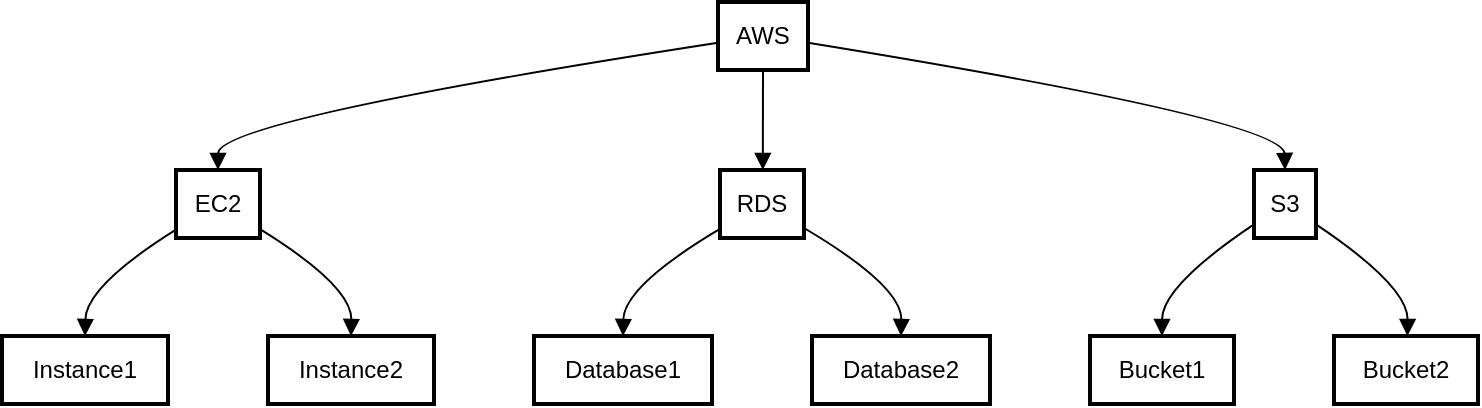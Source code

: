 <mxfile version="24.7.7">
  <diagram name="Page-1" id="-0_Cjz-bOHwQFYfh5il0">
    <mxGraphModel>
      <root>
        <mxCell id="0" />
        <mxCell id="1" parent="0" />
        <mxCell id="2" value="AWS" style="whiteSpace=wrap;strokeWidth=2;" vertex="1" parent="1">
          <mxGeometry x="358" width="45" height="34" as="geometry" />
        </mxCell>
        <mxCell id="3" value="EC2" style="whiteSpace=wrap;strokeWidth=2;" vertex="1" parent="1">
          <mxGeometry x="87" y="84" width="42" height="34" as="geometry" />
        </mxCell>
        <mxCell id="4" value="RDS" style="whiteSpace=wrap;strokeWidth=2;" vertex="1" parent="1">
          <mxGeometry x="359" y="84" width="42" height="34" as="geometry" />
        </mxCell>
        <mxCell id="5" value="S3" style="whiteSpace=wrap;strokeWidth=2;" vertex="1" parent="1">
          <mxGeometry x="626" y="84" width="31" height="34" as="geometry" />
        </mxCell>
        <mxCell id="6" value="Instance1" style="whiteSpace=wrap;strokeWidth=2;" vertex="1" parent="1">
          <mxGeometry y="167" width="83" height="34" as="geometry" />
        </mxCell>
        <mxCell id="7" value="Instance2" style="whiteSpace=wrap;strokeWidth=2;" vertex="1" parent="1">
          <mxGeometry x="133" y="167" width="83" height="34" as="geometry" />
        </mxCell>
        <mxCell id="8" value="Database1" style="whiteSpace=wrap;strokeWidth=2;" vertex="1" parent="1">
          <mxGeometry x="266" y="167" width="89" height="34" as="geometry" />
        </mxCell>
        <mxCell id="9" value="Database2" style="whiteSpace=wrap;strokeWidth=2;" vertex="1" parent="1">
          <mxGeometry x="405" y="167" width="89" height="34" as="geometry" />
        </mxCell>
        <mxCell id="10" value="Bucket1" style="whiteSpace=wrap;strokeWidth=2;" vertex="1" parent="1">
          <mxGeometry x="544" y="167" width="72" height="34" as="geometry" />
        </mxCell>
        <mxCell id="11" value="Bucket2" style="whiteSpace=wrap;strokeWidth=2;" vertex="1" parent="1">
          <mxGeometry x="666" y="167" width="72" height="34" as="geometry" />
        </mxCell>
        <mxCell id="12" value="" style="curved=1;startArrow=none;endArrow=block;exitX=0;exitY=0.6;entryX=0.5;entryY=-0.01;" edge="1" parent="1" source="2" target="3">
          <mxGeometry relative="1" as="geometry">
            <Array as="points">
              <mxPoint x="108" y="59" />
            </Array>
          </mxGeometry>
        </mxCell>
        <mxCell id="13" value="" style="curved=1;startArrow=none;endArrow=block;exitX=0.5;exitY=0.99;entryX=0.51;entryY=-0.01;" edge="1" parent="1" source="2" target="4">
          <mxGeometry relative="1" as="geometry">
            <Array as="points" />
          </mxGeometry>
        </mxCell>
        <mxCell id="14" value="" style="curved=1;startArrow=none;endArrow=block;exitX=1;exitY=0.6;entryX=0.5;entryY=-0.01;" edge="1" parent="1" source="2" target="5">
          <mxGeometry relative="1" as="geometry">
            <Array as="points">
              <mxPoint x="641" y="59" />
            </Array>
          </mxGeometry>
        </mxCell>
        <mxCell id="15" value="" style="curved=1;startArrow=none;endArrow=block;exitX=0.01;exitY=0.87;entryX=0.5;entryY=0.01;" edge="1" parent="1" source="3" target="6">
          <mxGeometry relative="1" as="geometry">
            <Array as="points">
              <mxPoint x="42" y="142" />
            </Array>
          </mxGeometry>
        </mxCell>
        <mxCell id="16" value="" style="curved=1;startArrow=none;endArrow=block;exitX=1;exitY=0.87;entryX=0.5;entryY=0.01;" edge="1" parent="1" source="3" target="7">
          <mxGeometry relative="1" as="geometry">
            <Array as="points">
              <mxPoint x="175" y="142" />
            </Array>
          </mxGeometry>
        </mxCell>
        <mxCell id="17" value="" style="curved=1;startArrow=none;endArrow=block;exitX=0.01;exitY=0.86;entryX=0.5;entryY=0.01;" edge="1" parent="1" source="4" target="8">
          <mxGeometry relative="1" as="geometry">
            <Array as="points">
              <mxPoint x="311" y="142" />
            </Array>
          </mxGeometry>
        </mxCell>
        <mxCell id="18" value="" style="curved=1;startArrow=none;endArrow=block;exitX=1.01;exitY=0.86;entryX=0.5;entryY=0.01;" edge="1" parent="1" source="4" target="9">
          <mxGeometry relative="1" as="geometry">
            <Array as="points">
              <mxPoint x="450" y="142" />
            </Array>
          </mxGeometry>
        </mxCell>
        <mxCell id="19" value="" style="curved=1;startArrow=none;endArrow=block;exitX=0;exitY=0.8;entryX=0.5;entryY=0.01;" edge="1" parent="1" source="5" target="10">
          <mxGeometry relative="1" as="geometry">
            <Array as="points">
              <mxPoint x="580" y="142" />
            </Array>
          </mxGeometry>
        </mxCell>
        <mxCell id="20" value="" style="curved=1;startArrow=none;endArrow=block;exitX=1;exitY=0.8;entryX=0.51;entryY=0.01;" edge="1" parent="1" source="5" target="11">
          <mxGeometry relative="1" as="geometry">
            <Array as="points">
              <mxPoint x="703" y="142" />
            </Array>
          </mxGeometry>
        </mxCell>
      </root>
    </mxGraphModel>
  </diagram>
</mxfile>
